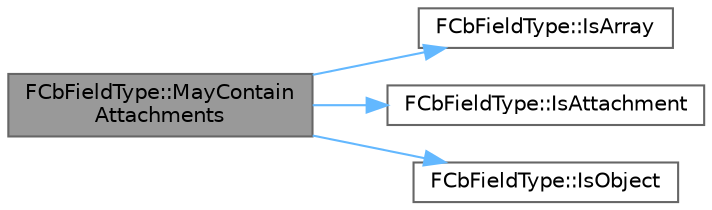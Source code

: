 digraph "FCbFieldType::MayContainAttachments"
{
 // INTERACTIVE_SVG=YES
 // LATEX_PDF_SIZE
  bgcolor="transparent";
  edge [fontname=Helvetica,fontsize=10,labelfontname=Helvetica,labelfontsize=10];
  node [fontname=Helvetica,fontsize=10,shape=box,height=0.2,width=0.4];
  rankdir="LR";
  Node1 [id="Node000001",label="FCbFieldType::MayContain\lAttachments",height=0.2,width=0.4,color="gray40", fillcolor="grey60", style="filled", fontcolor="black",tooltip="Whether the type is or may contain fields of any attachment type."];
  Node1 -> Node2 [id="edge1_Node000001_Node000002",color="steelblue1",style="solid",tooltip=" "];
  Node2 [id="Node000002",label="FCbFieldType::IsArray",height=0.2,width=0.4,color="grey40", fillcolor="white", style="filled",URL="$d3/d96/classFCbFieldType.html#a0bdd08b93e1a0ed1c7dcbe4af9e0105e",tooltip=" "];
  Node1 -> Node3 [id="edge2_Node000001_Node000003",color="steelblue1",style="solid",tooltip=" "];
  Node3 [id="Node000003",label="FCbFieldType::IsAttachment",height=0.2,width=0.4,color="grey40", fillcolor="white", style="filled",URL="$d3/d96/classFCbFieldType.html#a6c5a1a23cab0df9cd697319e291a41a8",tooltip=" "];
  Node1 -> Node4 [id="edge3_Node000001_Node000004",color="steelblue1",style="solid",tooltip=" "];
  Node4 [id="Node000004",label="FCbFieldType::IsObject",height=0.2,width=0.4,color="grey40", fillcolor="white", style="filled",URL="$d3/d96/classFCbFieldType.html#a584d45dfd00788a66fca3920509c73d8",tooltip=" "];
}
